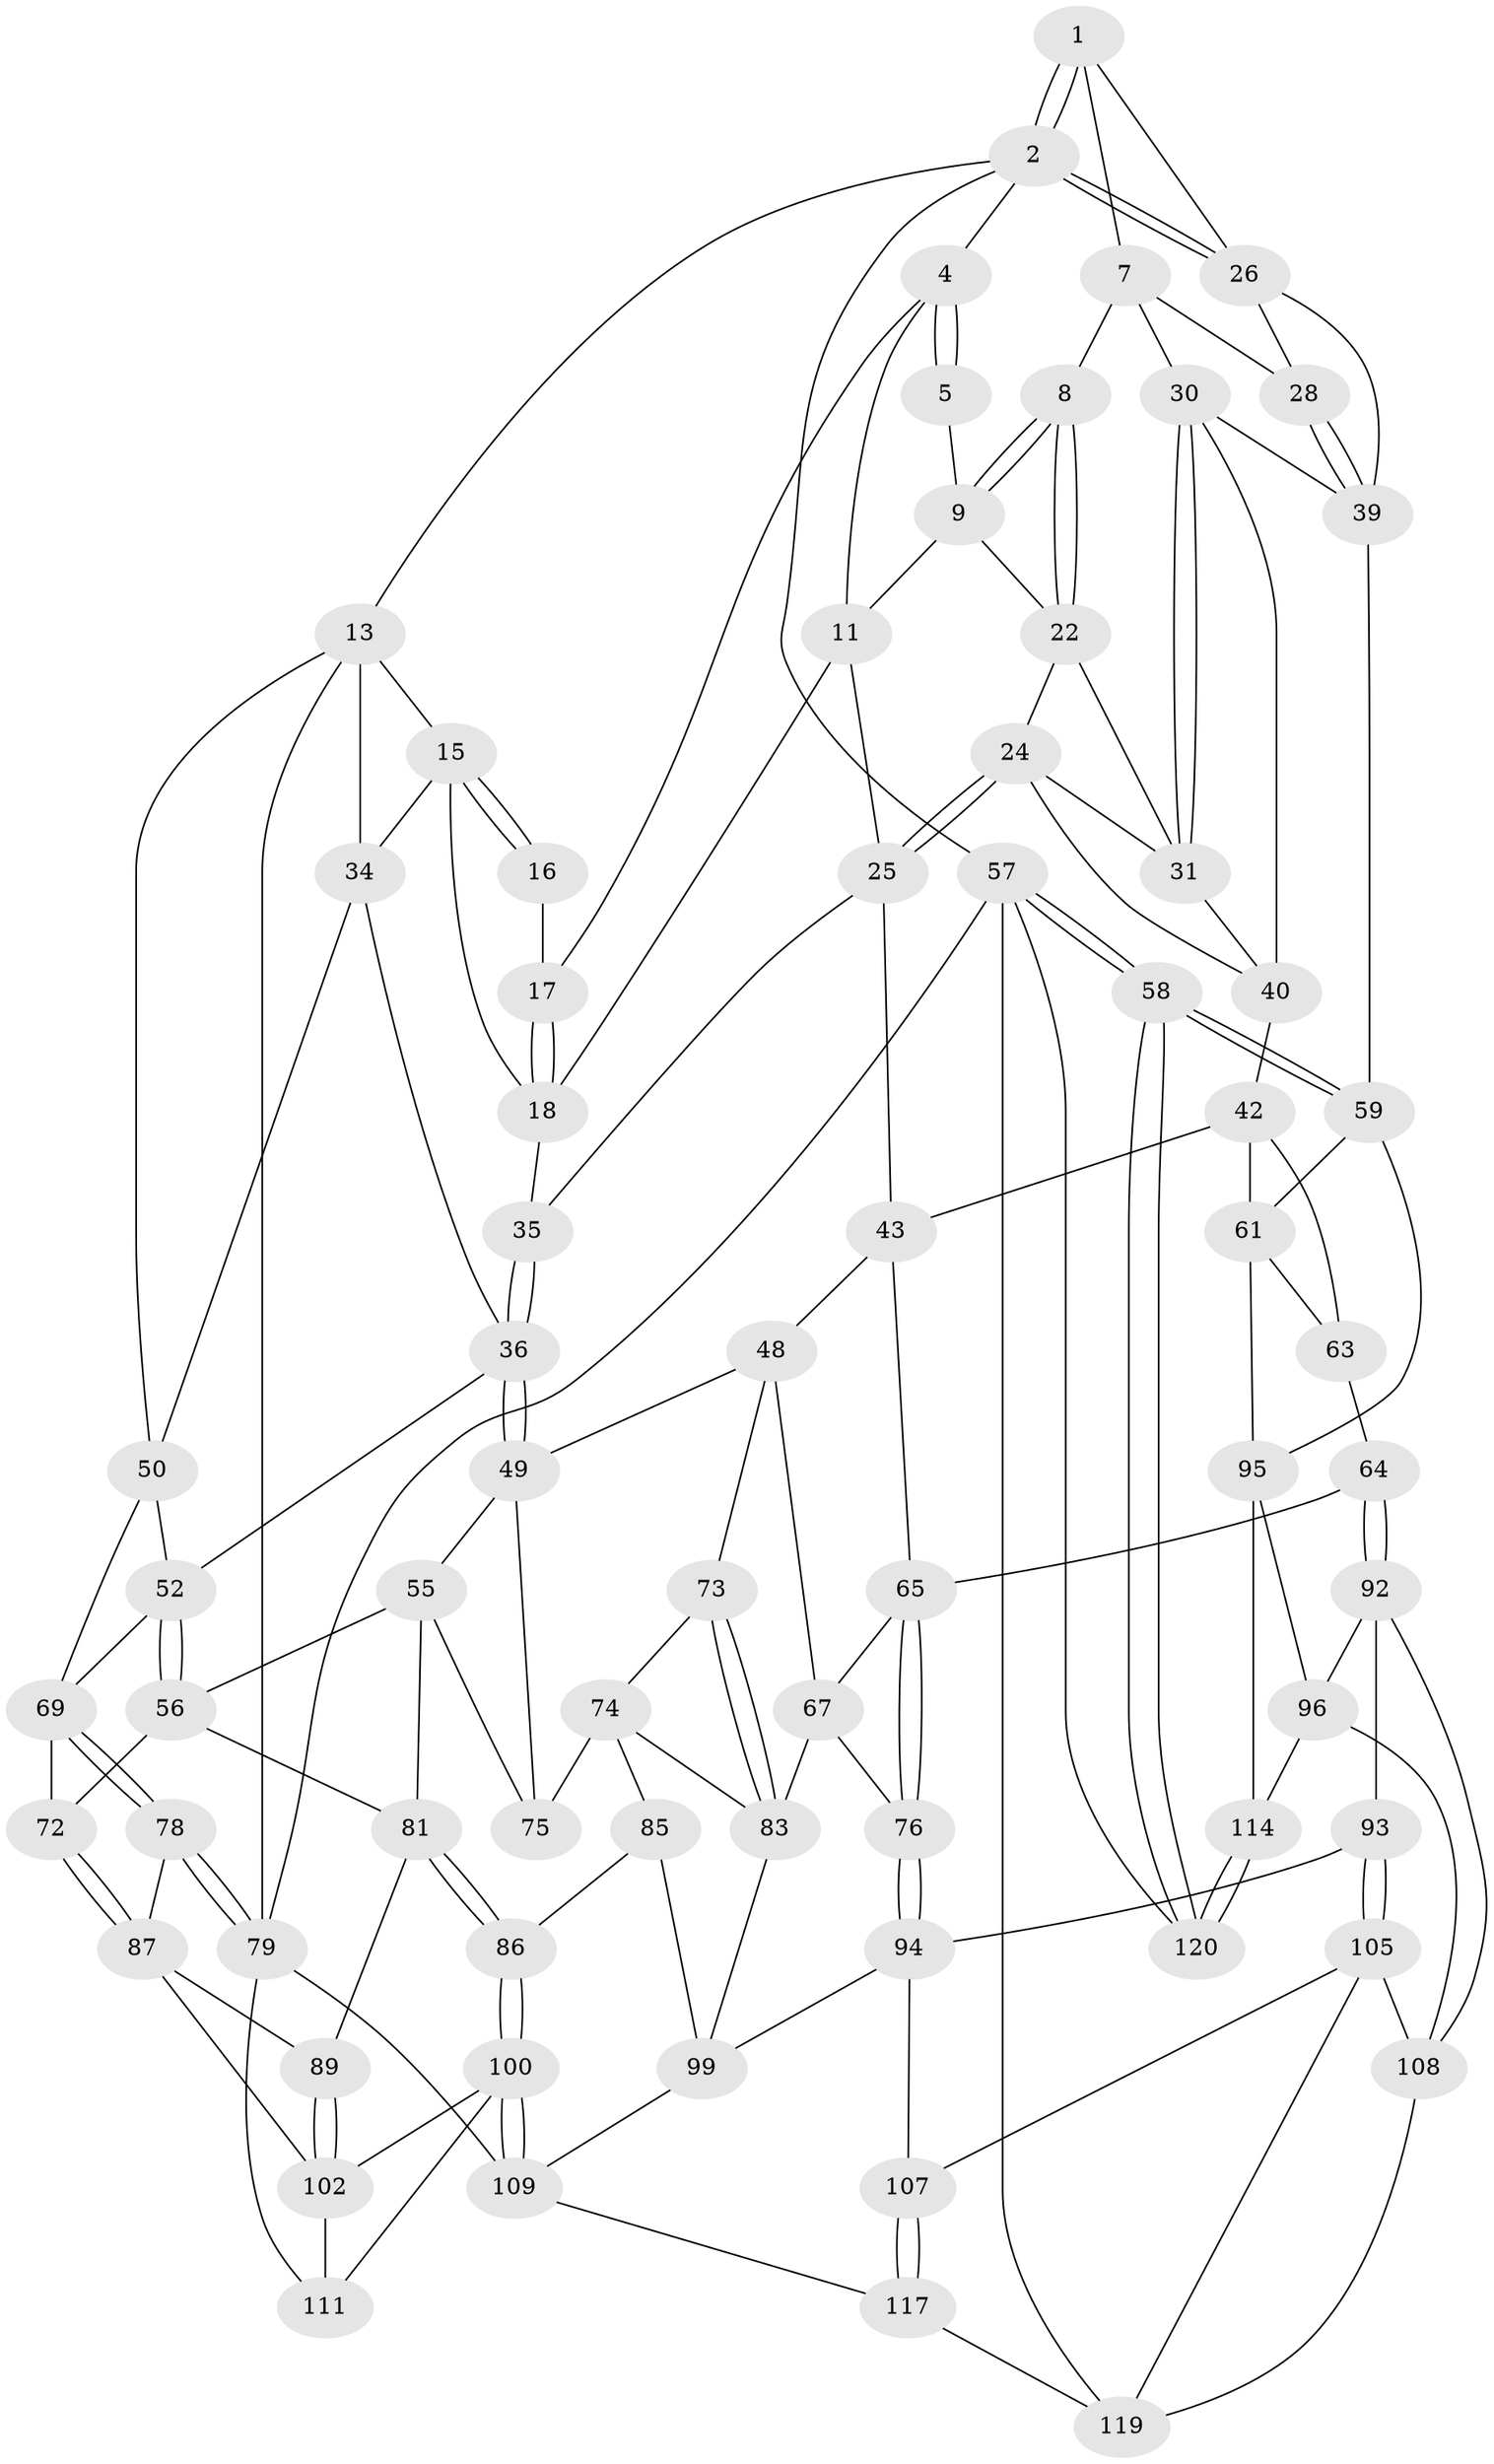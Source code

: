 // original degree distribution, {3: 0.024390243902439025, 6: 0.1951219512195122, 4: 0.2032520325203252, 5: 0.5772357723577236}
// Generated by graph-tools (version 1.1) at 2025/11/02/27/25 16:11:58]
// undirected, 72 vertices, 163 edges
graph export_dot {
graph [start="1"]
  node [color=gray90,style=filled];
  1 [pos="+0.9406074796014309+0",super="+6"];
  2 [pos="+1+0",super="+3"];
  4 [pos="+0.4104960365191797+0",super="+10"];
  5 [pos="+0.7886495488959904+0"];
  7 [pos="+0.8705021307653894+0.10519872083349299",super="+29"];
  8 [pos="+0.7705118662786161+0.09947238246930848"];
  9 [pos="+0.7575700508045609+0",super="+12"];
  11 [pos="+0.4244817319922066+0",super="+20"];
  13 [pos="+0+0.20548831397556008",super="+14"];
  15 [pos="+0.06549232760342476+0.05814855538165192",super="+19"];
  16 [pos="+0.08922730483341496+0.008984515836041275"];
  17 [pos="+0.18445795634676035+0.052899456284903223"];
  18 [pos="+0.18564315822032307+0.15652942317768587",super="+21"];
  22 [pos="+0.7505404705115823+0.12315208050189888",super="+23"];
  24 [pos="+0.5813325253112529+0.23524987265343913",super="+33"];
  25 [pos="+0.5501227575501049+0.2665505396321316",super="+44"];
  26 [pos="+1+0",super="+27"];
  28 [pos="+0.919449373975617+0.2207412396338385"];
  30 [pos="+0.8668954226840894+0.31912371983135157",super="+46"];
  31 [pos="+0.8469084106638225+0.2952262774006479",super="+32"];
  34 [pos="+0.03285788330867841+0.2566160527723792",super="+38"];
  35 [pos="+0.30917782366410784+0.2645360156174451"];
  36 [pos="+0.2658045633140502+0.366412281693442",super="+37"];
  39 [pos="+1+0.18723140186424445",super="+45"];
  40 [pos="+0.6870197167773011+0.22440697552202873",super="+41"];
  42 [pos="+0.7353642538164136+0.4275111625984316",super="+62"];
  43 [pos="+0.5803685431655887+0.4351211735634634",super="+47"];
  48 [pos="+0.4140106508786441+0.4755122618836372",super="+68"];
  49 [pos="+0.3304704177241835+0.4717675163537687",super="+54"];
  50 [pos="+0.06291665752017918+0.41283333145934115",super="+51"];
  52 [pos="+0.14783002365031211+0.46770418024237026",super="+53"];
  55 [pos="+0.22061253869770509+0.5507048291008841",super="+80"];
  56 [pos="+0.1571178239315246+0.5598398966256053",super="+71"];
  57 [pos="+1+1",super="+122"];
  58 [pos="+1+1"];
  59 [pos="+1+0.8931456189266497",super="+60"];
  61 [pos="+0.946238131208781+0.6803192849920386",super="+90"];
  63 [pos="+0.7146144167825146+0.6464186272895007"];
  64 [pos="+0.6469559460660569+0.6576793102627723"];
  65 [pos="+0.6437640703005816+0.6565954358665421",super="+66"];
  67 [pos="+0.5707126879962737+0.4786961821348971",super="+77"];
  69 [pos="+0+0.5326294825813918",super="+70"];
  72 [pos="+0.08654417595001974+0.6100666046708817"];
  73 [pos="+0.4529209186696168+0.6548968322215931"];
  74 [pos="+0.3409301189179188+0.6225723598720363",super="+84"];
  75 [pos="+0.3301586461722141+0.6116101137118958"];
  76 [pos="+0.5410194553435161+0.7055745840322256"];
  78 [pos="+0+0.8293240863994852"];
  79 [pos="+0+1",super="+113"];
  81 [pos="+0.218291150774867+0.6903086803178367",super="+82"];
  83 [pos="+0.47173246536614744+0.679768912964721",super="+91"];
  85 [pos="+0.32729044327874635+0.7749988136416307"];
  86 [pos="+0.23925236563699742+0.7417406571922984"];
  87 [pos="+0.032260374236631306+0.7537471489445529",super="+88"];
  89 [pos="+0.08781898556947623+0.7785687639111883"];
  92 [pos="+0.6625941299407878+0.719144606289724",super="+97"];
  93 [pos="+0.5826107482686586+0.7931929987652995"];
  94 [pos="+0.5511480785811711+0.775971774386913",super="+98"];
  95 [pos="+0.8656484643182957+0.7529203488064432",super="+110"];
  96 [pos="+0.7449594174710213+0.8286659797018301",super="+116"];
  99 [pos="+0.4664694034683461+0.8576495296020507",super="+103"];
  100 [pos="+0.17116061271443123+0.8431277434575513",super="+101"];
  102 [pos="+0.12984326444055247+0.8297193662838878",super="+104"];
  105 [pos="+0.6595746286405821+0.8452387456383234",super="+106"];
  107 [pos="+0.5162893786085371+0.9215201794505706"];
  108 [pos="+0.708429395250462+0.8388256588238764",super="+118"];
  109 [pos="+0.2794177200137907+0.9818174393492256",super="+112"];
  111 [pos="+0.08305526991746205+0.9650051983910704"];
  114 [pos="+0.9109695014296847+0.9028722588396415",super="+115"];
  117 [pos="+0.381518162049781+1"];
  119 [pos="+0.7034724406611744+1",super="+123"];
  120 [pos="+0.9167984630715565+0.9103544906752262",super="+121"];
  1 -- 2;
  1 -- 2;
  1 -- 7;
  1 -- 26;
  2 -- 26;
  2 -- 26;
  2 -- 57;
  2 -- 4;
  2 -- 13;
  4 -- 5;
  4 -- 5;
  4 -- 17;
  4 -- 11;
  5 -- 9;
  7 -- 8;
  7 -- 28;
  7 -- 30;
  8 -- 9;
  8 -- 9;
  8 -- 22;
  8 -- 22;
  9 -- 11;
  9 -- 22;
  11 -- 25;
  11 -- 18;
  13 -- 79;
  13 -- 50;
  13 -- 34;
  13 -- 15;
  15 -- 16;
  15 -- 16;
  15 -- 18;
  15 -- 34;
  16 -- 17;
  17 -- 18;
  17 -- 18;
  18 -- 35;
  22 -- 31;
  22 -- 24;
  24 -- 25;
  24 -- 25;
  24 -- 40;
  24 -- 31;
  25 -- 43;
  25 -- 35;
  26 -- 39;
  26 -- 28;
  28 -- 39;
  28 -- 39;
  30 -- 31;
  30 -- 31;
  30 -- 40;
  30 -- 39;
  31 -- 40;
  34 -- 50;
  34 -- 36;
  35 -- 36;
  35 -- 36;
  36 -- 49;
  36 -- 49;
  36 -- 52;
  39 -- 59;
  40 -- 42;
  42 -- 43;
  42 -- 61;
  42 -- 63;
  43 -- 48;
  43 -- 65;
  48 -- 49;
  48 -- 73;
  48 -- 67;
  49 -- 75;
  49 -- 55;
  50 -- 69;
  50 -- 52;
  52 -- 56;
  52 -- 56;
  52 -- 69;
  55 -- 56;
  55 -- 81;
  55 -- 75;
  56 -- 81;
  56 -- 72;
  57 -- 58;
  57 -- 58;
  57 -- 79;
  57 -- 120;
  57 -- 119;
  58 -- 59;
  58 -- 59;
  58 -- 120;
  58 -- 120;
  59 -- 61;
  59 -- 95;
  61 -- 95;
  61 -- 63;
  63 -- 64;
  64 -- 65;
  64 -- 92;
  64 -- 92;
  65 -- 76;
  65 -- 76;
  65 -- 67;
  67 -- 83;
  67 -- 76;
  69 -- 78;
  69 -- 78;
  69 -- 72;
  72 -- 87;
  72 -- 87;
  73 -- 74;
  73 -- 83;
  73 -- 83;
  74 -- 75;
  74 -- 83;
  74 -- 85;
  76 -- 94;
  76 -- 94;
  78 -- 79;
  78 -- 79;
  78 -- 87;
  79 -- 109;
  79 -- 111;
  81 -- 86;
  81 -- 86;
  81 -- 89;
  83 -- 99;
  85 -- 86;
  85 -- 99;
  86 -- 100;
  86 -- 100;
  87 -- 89;
  87 -- 102;
  89 -- 102;
  89 -- 102;
  92 -- 93;
  92 -- 96;
  92 -- 108;
  93 -- 94;
  93 -- 105;
  93 -- 105;
  94 -- 99;
  94 -- 107;
  95 -- 96;
  95 -- 114;
  96 -- 114;
  96 -- 108;
  99 -- 109;
  100 -- 109;
  100 -- 109;
  100 -- 102;
  100 -- 111;
  102 -- 111;
  105 -- 108;
  105 -- 107;
  105 -- 119;
  107 -- 117;
  107 -- 117;
  108 -- 119;
  109 -- 117;
  114 -- 120 [weight=2];
  114 -- 120;
  117 -- 119;
}
